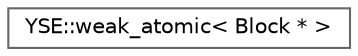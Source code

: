 digraph "Graphical Class Hierarchy"
{
 // LATEX_PDF_SIZE
  bgcolor="transparent";
  edge [fontname=Helvetica,fontsize=10,labelfontname=Helvetica,labelfontsize=10];
  node [fontname=Helvetica,fontsize=10,shape=box,height=0.2,width=0.4];
  rankdir="LR";
  Node0 [id="Node000000",label="YSE::weak_atomic\< Block * \>",height=0.2,width=0.4,color="grey40", fillcolor="white", style="filled",URL="$class_y_s_e_1_1weak__atomic.html",tooltip=" "];
}
